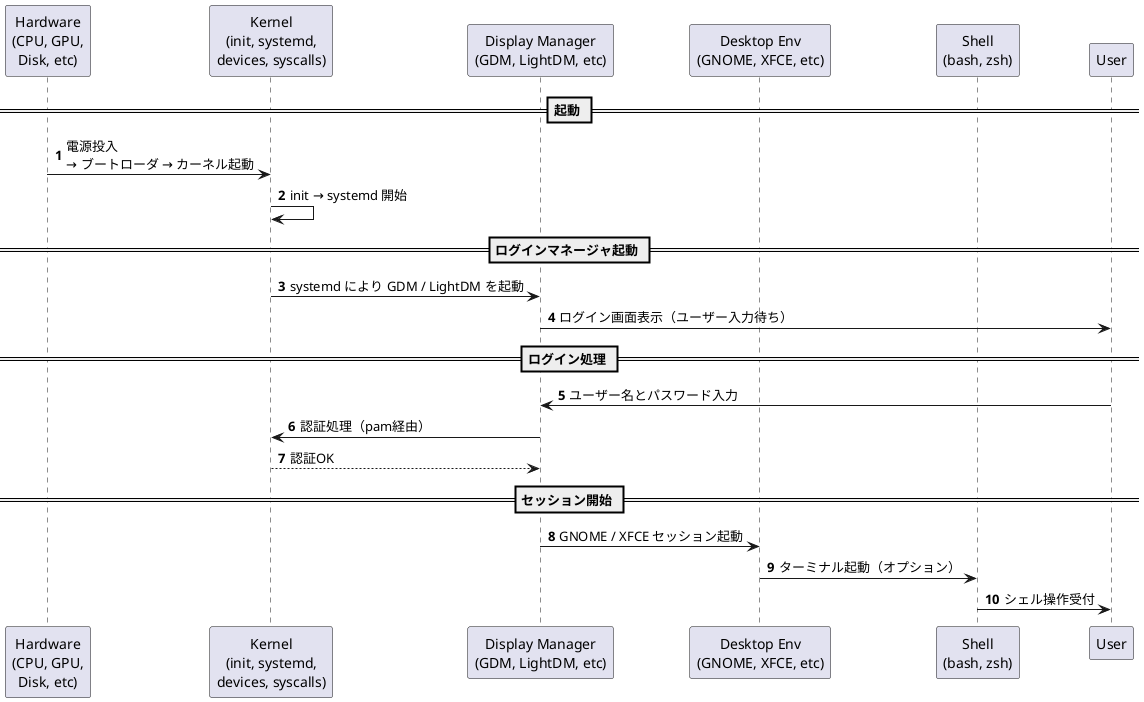 @startuml
autonumber

' 左から右に向かって「低レイヤ → 高レイヤ」
participant "Hardware\n(CPU, GPU,\nDisk, etc)" as HW
participant "Kernel\n(init, systemd,\ndevices, syscalls)" as Kernel
participant "Display Manager\n(GDM, LightDM, etc)" as DM
participant "Desktop Env\n(GNOME, XFCE, etc)" as DE
participant "Shell\n(bash, zsh)" as Shell
participant "User" as User

== 起動 ==
HW -> Kernel : 電源投入\n→ ブートローダ → カーネル起動
Kernel -> Kernel : init → systemd 開始

== ログインマネージャ起動 ==
Kernel -> DM : systemd により GDM / LightDM を起動
DM -> User : ログイン画面表示（ユーザー入力待ち）

== ログイン処理 ==
User -> DM : ユーザー名とパスワード入力
DM -> Kernel : 認証処理（pam経由）
Kernel --> DM : 認証OK

== セッション開始 ==
DM -> DE : GNOME / XFCE セッション起動
DE -> Shell : ターミナル起動（オプション）
Shell -> User : シェル操作受付

@enduml